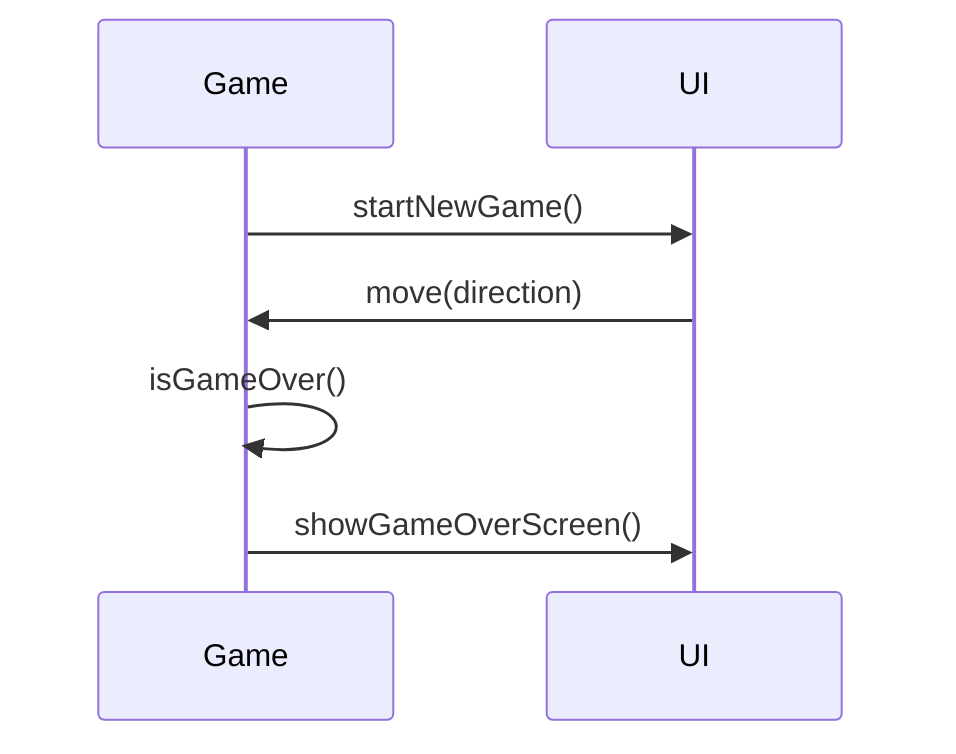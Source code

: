 sequenceDiagram
    participant G as Game
    participant UI as UI
    G->>UI: startNewGame()
    UI->>G: move(direction)
    G->>G: isGameOver()
    G->>UI: showGameOverScreen()